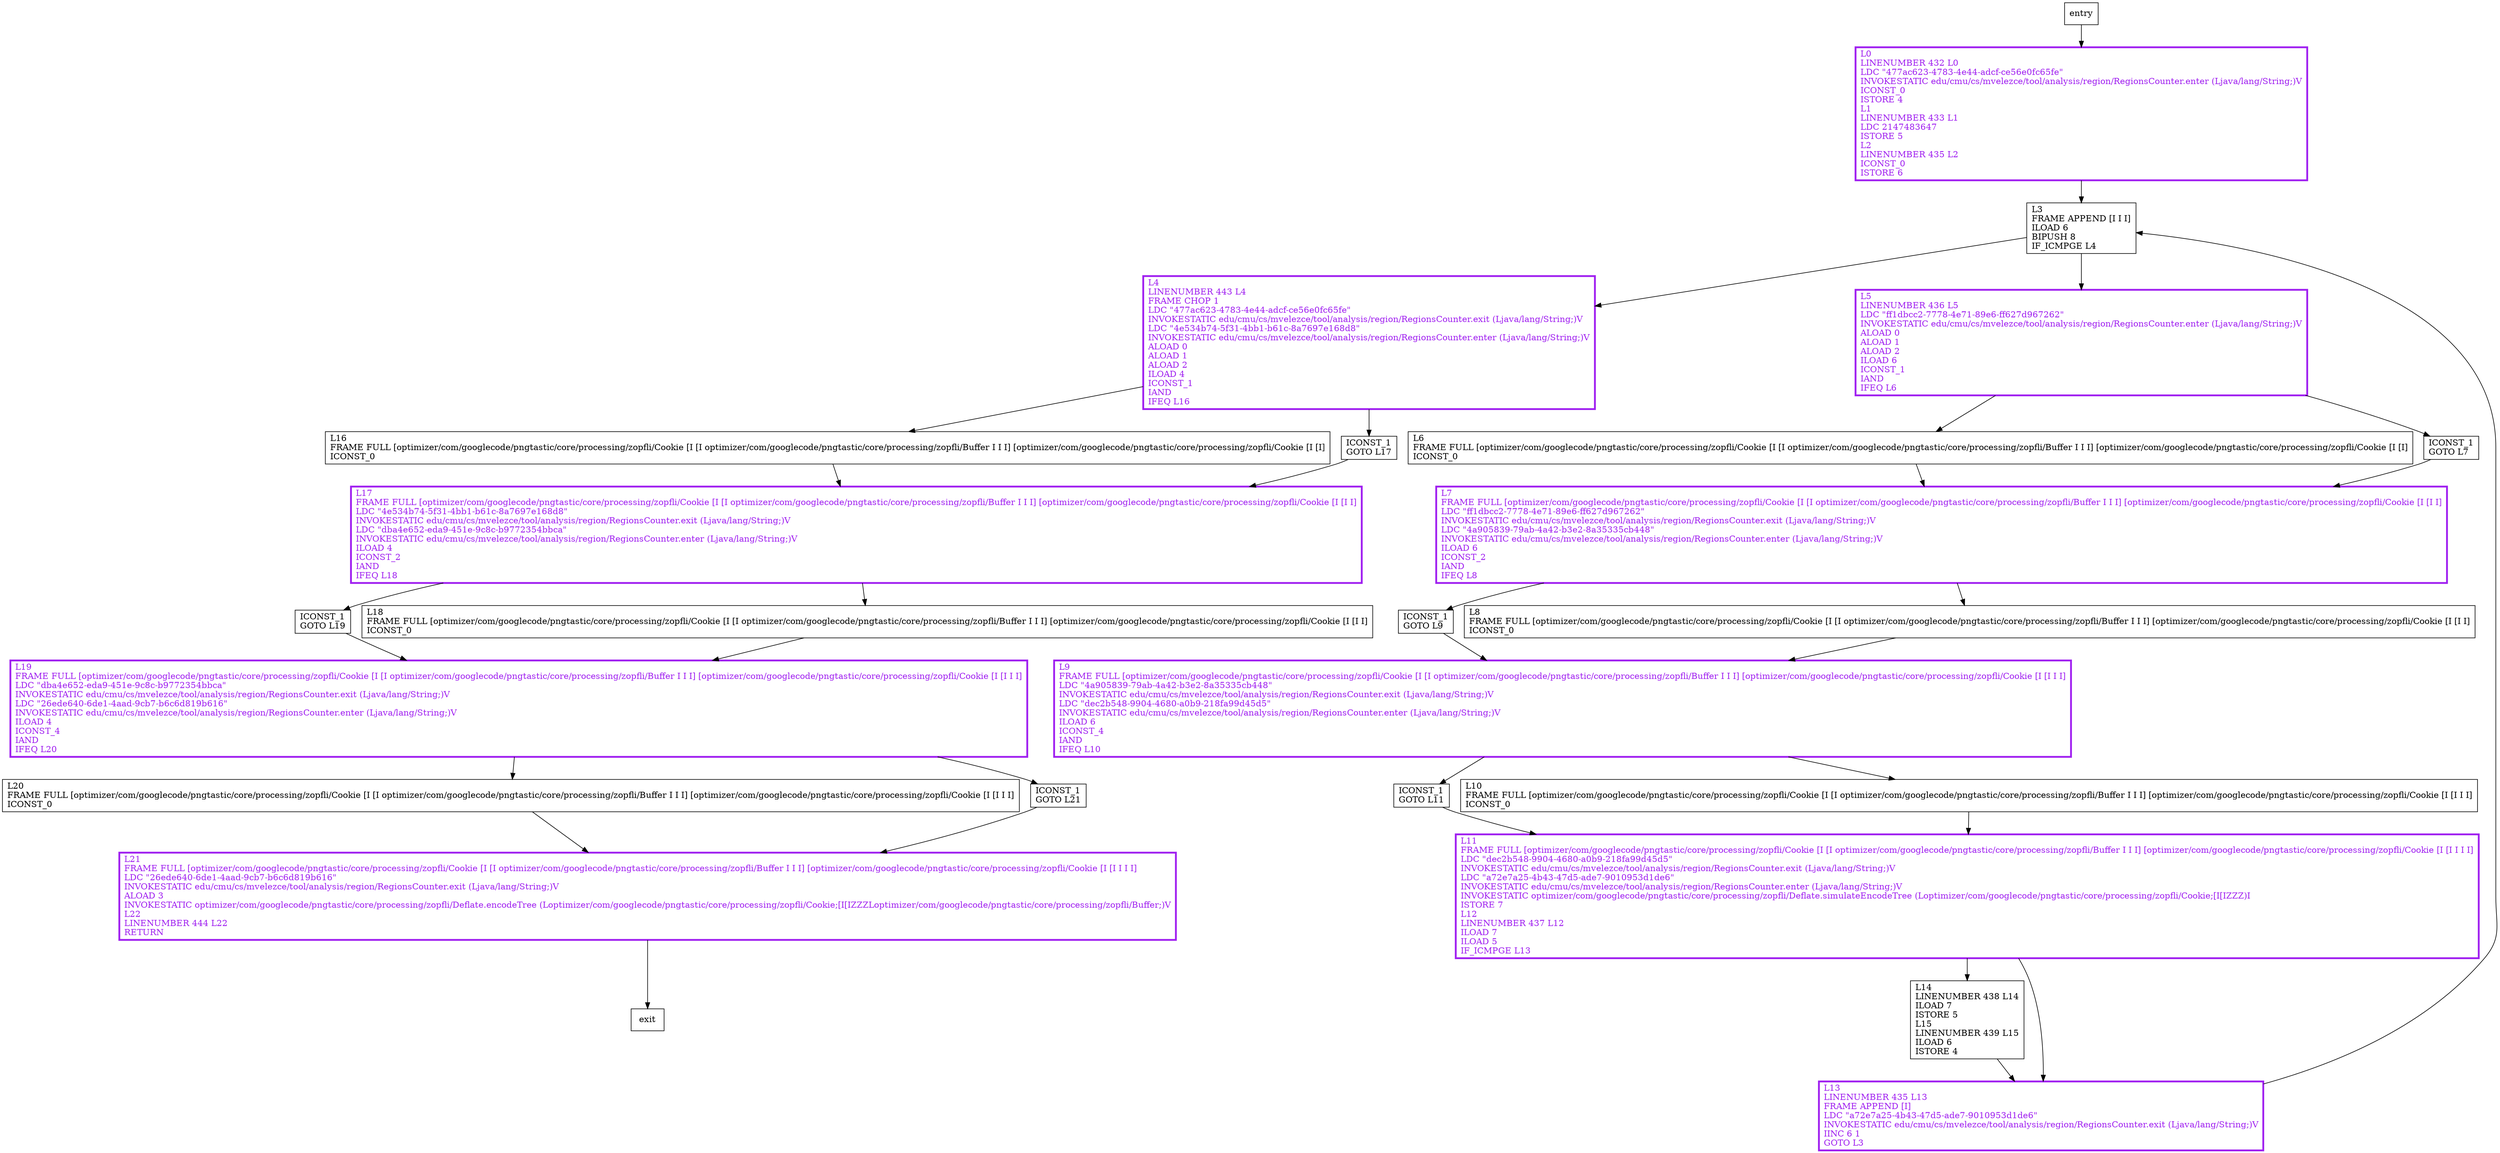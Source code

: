 digraph addDynamicTree {
node [shape=record];
535331985 [label="L4\lLINENUMBER 443 L4\lFRAME CHOP 1\lLDC \"477ac623-4783-4e44-adcf-ce56e0fc65fe\"\lINVOKESTATIC edu/cmu/cs/mvelezce/tool/analysis/region/RegionsCounter.exit (Ljava/lang/String;)V\lLDC \"4e534b74-5f31-4bb1-b61c-8a7697e168d8\"\lINVOKESTATIC edu/cmu/cs/mvelezce/tool/analysis/region/RegionsCounter.enter (Ljava/lang/String;)V\lALOAD 0\lALOAD 1\lALOAD 2\lILOAD 4\lICONST_1\lIAND\lIFEQ L16\l"];
1032442702 [label="ICONST_1\lGOTO L9\l"];
782411714 [label="L5\lLINENUMBER 436 L5\lLDC \"ff1dbcc2-7778-4e71-89e6-ff627d967262\"\lINVOKESTATIC edu/cmu/cs/mvelezce/tool/analysis/region/RegionsCounter.enter (Ljava/lang/String;)V\lALOAD 0\lALOAD 1\lALOAD 2\lILOAD 6\lICONST_1\lIAND\lIFEQ L6\l"];
207305377 [label="L6\lFRAME FULL [optimizer/com/googlecode/pngtastic/core/processing/zopfli/Cookie [I [I optimizer/com/googlecode/pngtastic/core/processing/zopfli/Buffer I I I] [optimizer/com/googlecode/pngtastic/core/processing/zopfli/Cookie [I [I]\lICONST_0\l"];
1408586700 [label="L7\lFRAME FULL [optimizer/com/googlecode/pngtastic/core/processing/zopfli/Cookie [I [I optimizer/com/googlecode/pngtastic/core/processing/zopfli/Buffer I I I] [optimizer/com/googlecode/pngtastic/core/processing/zopfli/Cookie [I [I I]\lLDC \"ff1dbcc2-7778-4e71-89e6-ff627d967262\"\lINVOKESTATIC edu/cmu/cs/mvelezce/tool/analysis/region/RegionsCounter.exit (Ljava/lang/String;)V\lLDC \"4a905839-79ab-4a42-b3e2-8a35335cb448\"\lINVOKESTATIC edu/cmu/cs/mvelezce/tool/analysis/region/RegionsCounter.enter (Ljava/lang/String;)V\lILOAD 6\lICONST_2\lIAND\lIFEQ L8\l"];
1001882344 [label="L14\lLINENUMBER 438 L14\lILOAD 7\lISTORE 5\lL15\lLINENUMBER 439 L15\lILOAD 6\lISTORE 4\l"];
1344811932 [label="L11\lFRAME FULL [optimizer/com/googlecode/pngtastic/core/processing/zopfli/Cookie [I [I optimizer/com/googlecode/pngtastic/core/processing/zopfli/Buffer I I I] [optimizer/com/googlecode/pngtastic/core/processing/zopfli/Cookie [I [I I I I]\lLDC \"dec2b548-9904-4680-a0b9-218fa99d45d5\"\lINVOKESTATIC edu/cmu/cs/mvelezce/tool/analysis/region/RegionsCounter.exit (Ljava/lang/String;)V\lLDC \"a72e7a25-4b43-47d5-ade7-9010953d1de6\"\lINVOKESTATIC edu/cmu/cs/mvelezce/tool/analysis/region/RegionsCounter.enter (Ljava/lang/String;)V\lINVOKESTATIC optimizer/com/googlecode/pngtastic/core/processing/zopfli/Deflate.simulateEncodeTree (Loptimizer/com/googlecode/pngtastic/core/processing/zopfli/Cookie;[I[IZZZ)I\lISTORE 7\lL12\lLINENUMBER 437 L12\lILOAD 7\lILOAD 5\lIF_ICMPGE L13\l"];
591955736 [label="ICONST_1\lGOTO L11\l"];
149062221 [label="ICONST_1\lGOTO L7\l"];
371873640 [label="L20\lFRAME FULL [optimizer/com/googlecode/pngtastic/core/processing/zopfli/Cookie [I [I optimizer/com/googlecode/pngtastic/core/processing/zopfli/Buffer I I I] [optimizer/com/googlecode/pngtastic/core/processing/zopfli/Cookie [I [I I I]\lICONST_0\l"];
1374964658 [label="ICONST_1\lGOTO L21\l"];
568708696 [label="L9\lFRAME FULL [optimizer/com/googlecode/pngtastic/core/processing/zopfli/Cookie [I [I optimizer/com/googlecode/pngtastic/core/processing/zopfli/Buffer I I I] [optimizer/com/googlecode/pngtastic/core/processing/zopfli/Cookie [I [I I I]\lLDC \"4a905839-79ab-4a42-b3e2-8a35335cb448\"\lINVOKESTATIC edu/cmu/cs/mvelezce/tool/analysis/region/RegionsCounter.exit (Ljava/lang/String;)V\lLDC \"dec2b548-9904-4680-a0b9-218fa99d45d5\"\lINVOKESTATIC edu/cmu/cs/mvelezce/tool/analysis/region/RegionsCounter.enter (Ljava/lang/String;)V\lILOAD 6\lICONST_4\lIAND\lIFEQ L10\l"];
1292230170 [label="L16\lFRAME FULL [optimizer/com/googlecode/pngtastic/core/processing/zopfli/Cookie [I [I optimizer/com/googlecode/pngtastic/core/processing/zopfli/Buffer I I I] [optimizer/com/googlecode/pngtastic/core/processing/zopfli/Cookie [I [I]\lICONST_0\l"];
716645672 [label="ICONST_1\lGOTO L19\l"];
1554035393 [label="L3\lFRAME APPEND [I I I]\lILOAD 6\lBIPUSH 8\lIF_ICMPGE L4\l"];
1951253890 [label="L19\lFRAME FULL [optimizer/com/googlecode/pngtastic/core/processing/zopfli/Cookie [I [I optimizer/com/googlecode/pngtastic/core/processing/zopfli/Buffer I I I] [optimizer/com/googlecode/pngtastic/core/processing/zopfli/Cookie [I [I I I]\lLDC \"dba4e652-eda9-451e-9c8c-b9772354bbca\"\lINVOKESTATIC edu/cmu/cs/mvelezce/tool/analysis/region/RegionsCounter.exit (Ljava/lang/String;)V\lLDC \"26ede640-6de1-4aad-9cb7-b6c6d819b616\"\lINVOKESTATIC edu/cmu/cs/mvelezce/tool/analysis/region/RegionsCounter.enter (Ljava/lang/String;)V\lILOAD 4\lICONST_4\lIAND\lIFEQ L20\l"];
1758622407 [label="L8\lFRAME FULL [optimizer/com/googlecode/pngtastic/core/processing/zopfli/Cookie [I [I optimizer/com/googlecode/pngtastic/core/processing/zopfli/Buffer I I I] [optimizer/com/googlecode/pngtastic/core/processing/zopfli/Cookie [I [I I]\lICONST_0\l"];
1484227227 [label="L10\lFRAME FULL [optimizer/com/googlecode/pngtastic/core/processing/zopfli/Cookie [I [I optimizer/com/googlecode/pngtastic/core/processing/zopfli/Buffer I I I] [optimizer/com/googlecode/pngtastic/core/processing/zopfli/Cookie [I [I I I]\lICONST_0\l"];
1356504291 [label="L0\lLINENUMBER 432 L0\lLDC \"477ac623-4783-4e44-adcf-ce56e0fc65fe\"\lINVOKESTATIC edu/cmu/cs/mvelezce/tool/analysis/region/RegionsCounter.enter (Ljava/lang/String;)V\lICONST_0\lISTORE 4\lL1\lLINENUMBER 433 L1\lLDC 2147483647\lISTORE 5\lL2\lLINENUMBER 435 L2\lICONST_0\lISTORE 6\l"];
392772013 [label="ICONST_1\lGOTO L17\l"];
273570154 [label="L17\lFRAME FULL [optimizer/com/googlecode/pngtastic/core/processing/zopfli/Cookie [I [I optimizer/com/googlecode/pngtastic/core/processing/zopfli/Buffer I I I] [optimizer/com/googlecode/pngtastic/core/processing/zopfli/Cookie [I [I I]\lLDC \"4e534b74-5f31-4bb1-b61c-8a7697e168d8\"\lINVOKESTATIC edu/cmu/cs/mvelezce/tool/analysis/region/RegionsCounter.exit (Ljava/lang/String;)V\lLDC \"dba4e652-eda9-451e-9c8c-b9772354bbca\"\lINVOKESTATIC edu/cmu/cs/mvelezce/tool/analysis/region/RegionsCounter.enter (Ljava/lang/String;)V\lILOAD 4\lICONST_2\lIAND\lIFEQ L18\l"];
1226950424 [label="L18\lFRAME FULL [optimizer/com/googlecode/pngtastic/core/processing/zopfli/Cookie [I [I optimizer/com/googlecode/pngtastic/core/processing/zopfli/Buffer I I I] [optimizer/com/googlecode/pngtastic/core/processing/zopfli/Cookie [I [I I]\lICONST_0\l"];
1115269825 [label="L21\lFRAME FULL [optimizer/com/googlecode/pngtastic/core/processing/zopfli/Cookie [I [I optimizer/com/googlecode/pngtastic/core/processing/zopfli/Buffer I I I] [optimizer/com/googlecode/pngtastic/core/processing/zopfli/Cookie [I [I I I I]\lLDC \"26ede640-6de1-4aad-9cb7-b6c6d819b616\"\lINVOKESTATIC edu/cmu/cs/mvelezce/tool/analysis/region/RegionsCounter.exit (Ljava/lang/String;)V\lALOAD 3\lINVOKESTATIC optimizer/com/googlecode/pngtastic/core/processing/zopfli/Deflate.encodeTree (Loptimizer/com/googlecode/pngtastic/core/processing/zopfli/Cookie;[I[IZZZLoptimizer/com/googlecode/pngtastic/core/processing/zopfli/Buffer;)V\lL22\lLINENUMBER 444 L22\lRETURN\l"];
1597022415 [label="L13\lLINENUMBER 435 L13\lFRAME APPEND [I]\lLDC \"a72e7a25-4b43-47d5-ade7-9010953d1de6\"\lINVOKESTATIC edu/cmu/cs/mvelezce/tool/analysis/region/RegionsCounter.exit (Ljava/lang/String;)V\lIINC 6 1\lGOTO L3\l"];
entry;
exit;
535331985 -> 392772013;
535331985 -> 1292230170;
782411714 -> 207305377;
782411714 -> 149062221;
207305377 -> 1408586700;
1001882344 -> 1597022415;
591955736 -> 1344811932;
568708696 -> 1484227227;
568708696 -> 591955736;
1554035393 -> 535331985;
1554035393 -> 782411714;
1951253890 -> 371873640;
1951253890 -> 1374964658;
1484227227 -> 1344811932;
1032442702 -> 568708696;
1408586700 -> 1032442702;
1408586700 -> 1758622407;
1344811932 -> 1001882344;
1344811932 -> 1597022415;
149062221 -> 1408586700;
371873640 -> 1115269825;
1374964658 -> 1115269825;
1292230170 -> 273570154;
716645672 -> 1951253890;
entry -> 1356504291;
1758622407 -> 568708696;
1356504291 -> 1554035393;
392772013 -> 273570154;
273570154 -> 1226950424;
273570154 -> 716645672;
1226950424 -> 1951253890;
1115269825 -> exit;
1597022415 -> 1554035393;
535331985[fontcolor="purple", penwidth=3, color="purple"];
1951253890[fontcolor="purple", penwidth=3, color="purple"];
782411714[fontcolor="purple", penwidth=3, color="purple"];
1408586700[fontcolor="purple", penwidth=3, color="purple"];
1344811932[fontcolor="purple", penwidth=3, color="purple"];
1356504291[fontcolor="purple", penwidth=3, color="purple"];
273570154[fontcolor="purple", penwidth=3, color="purple"];
568708696[fontcolor="purple", penwidth=3, color="purple"];
1115269825[fontcolor="purple", penwidth=3, color="purple"];
1597022415[fontcolor="purple", penwidth=3, color="purple"];
}
